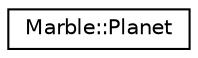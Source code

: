 digraph "Graphical Class Hierarchy"
{
  edge [fontname="Helvetica",fontsize="10",labelfontname="Helvetica",labelfontsize="10"];
  node [fontname="Helvetica",fontsize="10",shape=record];
  rankdir="LR";
  Node1 [label="Marble::Planet",height=0.2,width=0.4,color="black", fillcolor="white", style="filled",URL="$class_marble_1_1_planet.html"];
}
